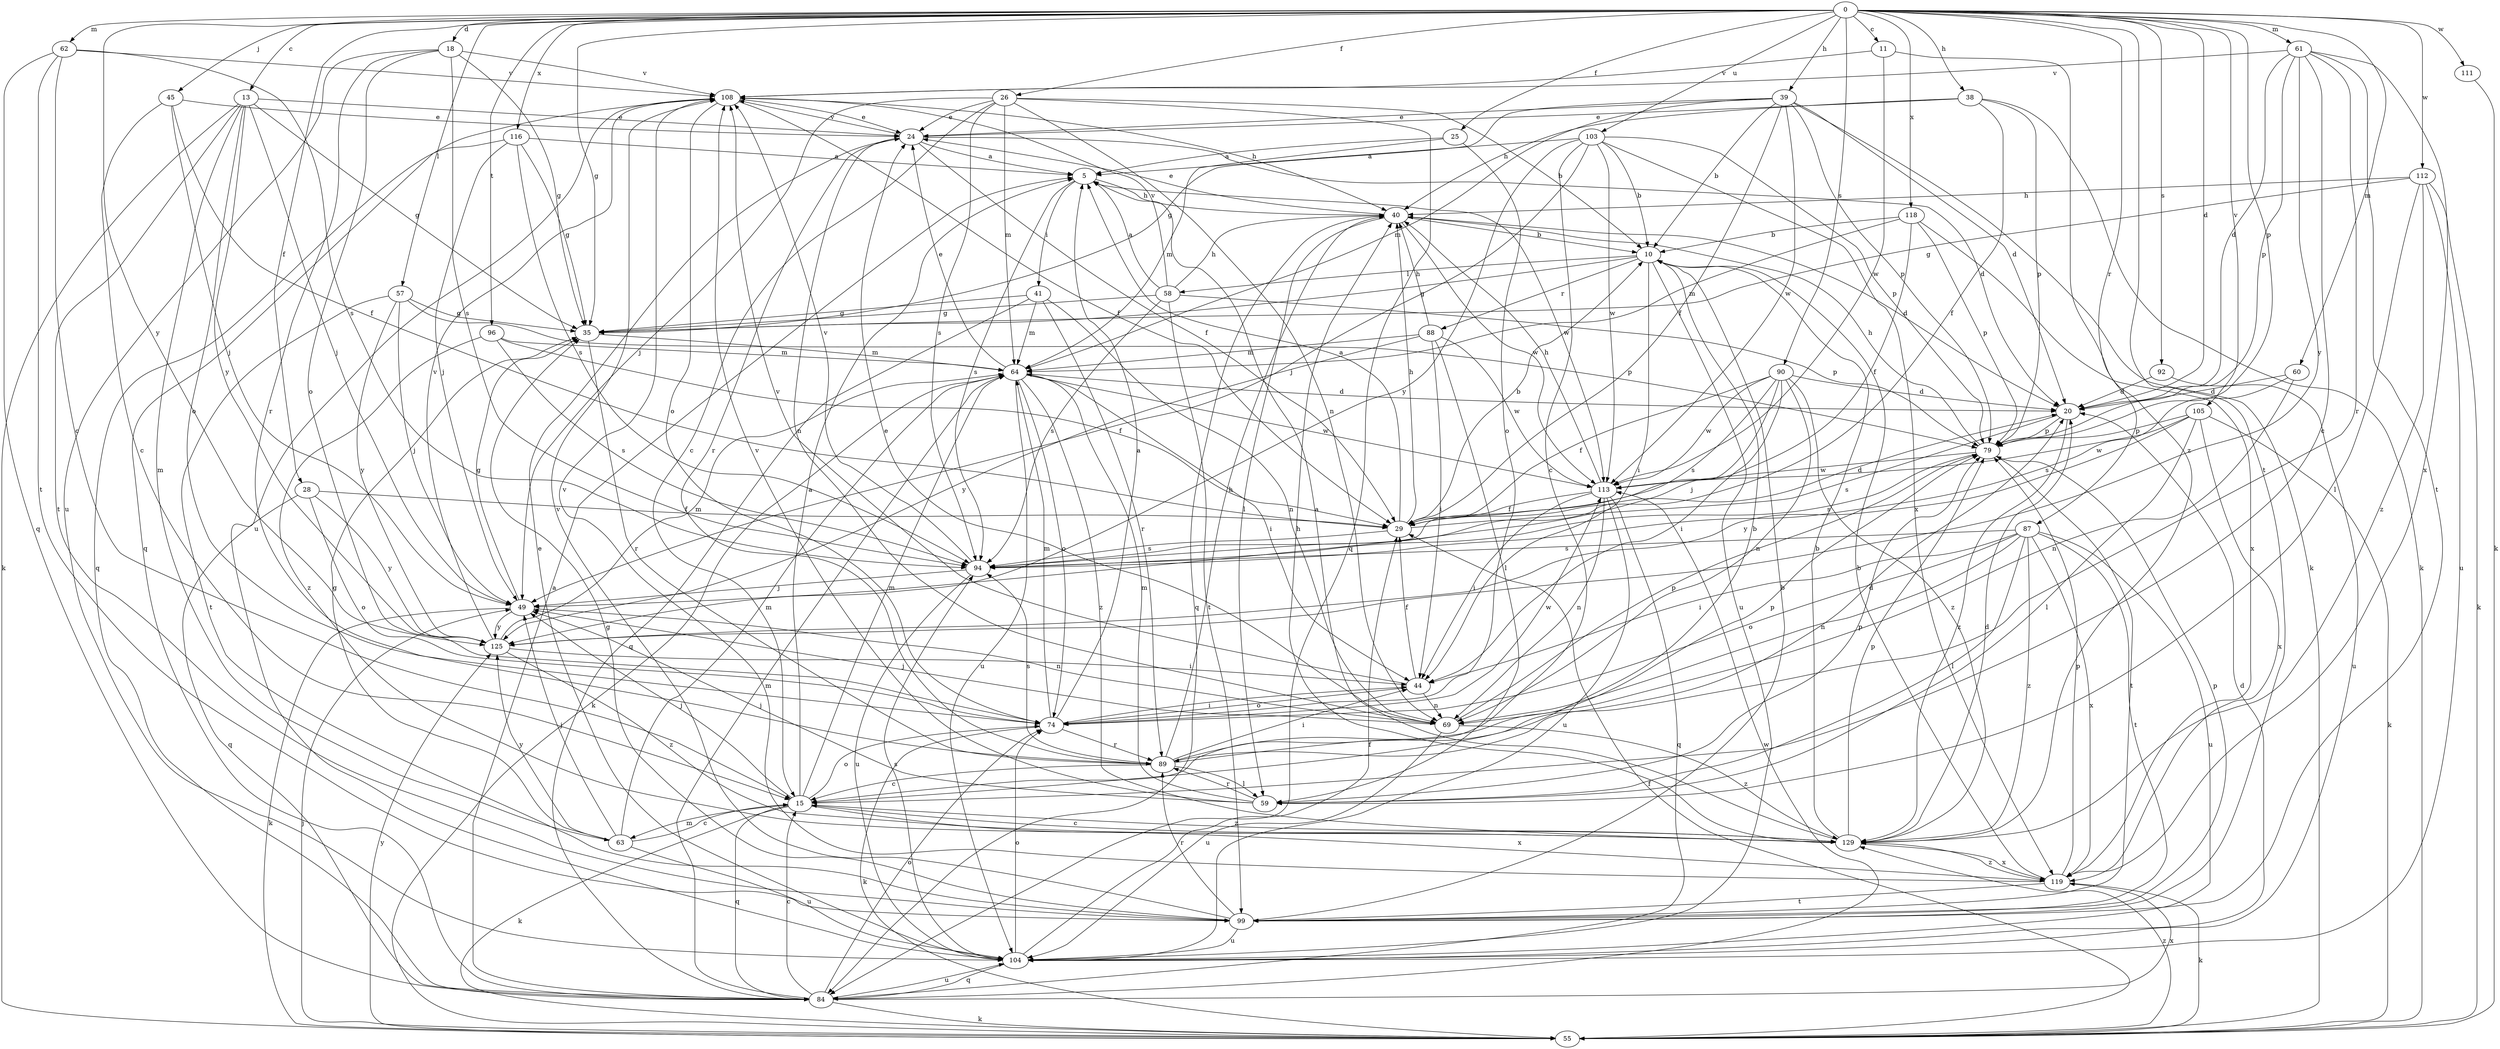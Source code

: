 strict digraph  {
0;
5;
10;
11;
13;
15;
18;
20;
24;
25;
26;
28;
29;
35;
38;
39;
40;
41;
44;
45;
49;
55;
57;
58;
59;
60;
61;
62;
63;
64;
69;
74;
79;
84;
87;
88;
89;
90;
92;
94;
96;
99;
103;
104;
105;
108;
111;
112;
113;
116;
118;
119;
125;
129;
0 -> 11  [label=c];
0 -> 13  [label=c];
0 -> 18  [label=d];
0 -> 20  [label=d];
0 -> 25  [label=f];
0 -> 26  [label=f];
0 -> 28  [label=f];
0 -> 35  [label=g];
0 -> 38  [label=h];
0 -> 39  [label=h];
0 -> 45  [label=j];
0 -> 57  [label=l];
0 -> 60  [label=m];
0 -> 61  [label=m];
0 -> 62  [label=m];
0 -> 79  [label=p];
0 -> 87  [label=r];
0 -> 90  [label=s];
0 -> 92  [label=s];
0 -> 96  [label=t];
0 -> 99  [label=t];
0 -> 103  [label=u];
0 -> 105  [label=v];
0 -> 111  [label=w];
0 -> 112  [label=w];
0 -> 116  [label=x];
0 -> 118  [label=x];
0 -> 125  [label=y];
5 -> 40  [label=h];
5 -> 41  [label=i];
5 -> 94  [label=s];
5 -> 113  [label=w];
10 -> 35  [label=g];
10 -> 44  [label=i];
10 -> 58  [label=l];
10 -> 88  [label=r];
10 -> 104  [label=u];
11 -> 108  [label=v];
11 -> 113  [label=w];
11 -> 129  [label=z];
13 -> 24  [label=e];
13 -> 35  [label=g];
13 -> 49  [label=j];
13 -> 55  [label=k];
13 -> 63  [label=m];
13 -> 74  [label=o];
13 -> 99  [label=t];
13 -> 125  [label=y];
15 -> 5  [label=a];
15 -> 10  [label=b];
15 -> 49  [label=j];
15 -> 55  [label=k];
15 -> 63  [label=m];
15 -> 64  [label=m];
15 -> 74  [label=o];
15 -> 84  [label=q];
15 -> 119  [label=x];
15 -> 129  [label=z];
18 -> 35  [label=g];
18 -> 74  [label=o];
18 -> 89  [label=r];
18 -> 94  [label=s];
18 -> 104  [label=u];
18 -> 108  [label=v];
20 -> 79  [label=p];
20 -> 94  [label=s];
20 -> 129  [label=z];
24 -> 5  [label=a];
24 -> 20  [label=d];
24 -> 29  [label=f];
24 -> 69  [label=n];
24 -> 89  [label=r];
24 -> 108  [label=v];
25 -> 5  [label=a];
25 -> 64  [label=m];
25 -> 74  [label=o];
26 -> 10  [label=b];
26 -> 15  [label=c];
26 -> 24  [label=e];
26 -> 49  [label=j];
26 -> 64  [label=m];
26 -> 69  [label=n];
26 -> 84  [label=q];
26 -> 94  [label=s];
28 -> 29  [label=f];
28 -> 74  [label=o];
28 -> 84  [label=q];
28 -> 125  [label=y];
29 -> 5  [label=a];
29 -> 10  [label=b];
29 -> 20  [label=d];
29 -> 40  [label=h];
29 -> 94  [label=s];
35 -> 64  [label=m];
35 -> 89  [label=r];
38 -> 24  [label=e];
38 -> 29  [label=f];
38 -> 40  [label=h];
38 -> 55  [label=k];
38 -> 79  [label=p];
39 -> 10  [label=b];
39 -> 20  [label=d];
39 -> 24  [label=e];
39 -> 29  [label=f];
39 -> 35  [label=g];
39 -> 55  [label=k];
39 -> 64  [label=m];
39 -> 79  [label=p];
39 -> 113  [label=w];
40 -> 10  [label=b];
40 -> 20  [label=d];
40 -> 24  [label=e];
40 -> 59  [label=l];
40 -> 84  [label=q];
40 -> 113  [label=w];
41 -> 35  [label=g];
41 -> 64  [label=m];
41 -> 69  [label=n];
41 -> 84  [label=q];
41 -> 89  [label=r];
44 -> 29  [label=f];
44 -> 69  [label=n];
44 -> 74  [label=o];
44 -> 108  [label=v];
45 -> 15  [label=c];
45 -> 24  [label=e];
45 -> 29  [label=f];
45 -> 49  [label=j];
49 -> 35  [label=g];
49 -> 55  [label=k];
49 -> 69  [label=n];
49 -> 125  [label=y];
55 -> 29  [label=f];
55 -> 49  [label=j];
55 -> 125  [label=y];
55 -> 129  [label=z];
57 -> 35  [label=g];
57 -> 49  [label=j];
57 -> 79  [label=p];
57 -> 99  [label=t];
57 -> 125  [label=y];
58 -> 5  [label=a];
58 -> 35  [label=g];
58 -> 40  [label=h];
58 -> 79  [label=p];
58 -> 94  [label=s];
58 -> 99  [label=t];
58 -> 108  [label=v];
59 -> 49  [label=j];
59 -> 64  [label=m];
59 -> 79  [label=p];
59 -> 89  [label=r];
59 -> 108  [label=v];
60 -> 20  [label=d];
60 -> 69  [label=n];
60 -> 94  [label=s];
61 -> 15  [label=c];
61 -> 20  [label=d];
61 -> 79  [label=p];
61 -> 89  [label=r];
61 -> 99  [label=t];
61 -> 108  [label=v];
61 -> 119  [label=x];
61 -> 125  [label=y];
62 -> 15  [label=c];
62 -> 84  [label=q];
62 -> 94  [label=s];
62 -> 99  [label=t];
62 -> 108  [label=v];
63 -> 15  [label=c];
63 -> 35  [label=g];
63 -> 49  [label=j];
63 -> 64  [label=m];
63 -> 104  [label=u];
63 -> 125  [label=y];
64 -> 20  [label=d];
64 -> 24  [label=e];
64 -> 44  [label=i];
64 -> 55  [label=k];
64 -> 74  [label=o];
64 -> 104  [label=u];
64 -> 113  [label=w];
64 -> 129  [label=z];
69 -> 24  [label=e];
69 -> 49  [label=j];
69 -> 79  [label=p];
69 -> 104  [label=u];
69 -> 129  [label=z];
74 -> 5  [label=a];
74 -> 44  [label=i];
74 -> 55  [label=k];
74 -> 64  [label=m];
74 -> 89  [label=r];
74 -> 113  [label=w];
79 -> 40  [label=h];
79 -> 94  [label=s];
79 -> 99  [label=t];
79 -> 113  [label=w];
84 -> 5  [label=a];
84 -> 15  [label=c];
84 -> 55  [label=k];
84 -> 64  [label=m];
84 -> 74  [label=o];
84 -> 104  [label=u];
84 -> 113  [label=w];
84 -> 119  [label=x];
87 -> 44  [label=i];
87 -> 59  [label=l];
87 -> 69  [label=n];
87 -> 74  [label=o];
87 -> 94  [label=s];
87 -> 99  [label=t];
87 -> 104  [label=u];
87 -> 119  [label=x];
87 -> 129  [label=z];
88 -> 40  [label=h];
88 -> 44  [label=i];
88 -> 59  [label=l];
88 -> 64  [label=m];
88 -> 113  [label=w];
88 -> 125  [label=y];
89 -> 15  [label=c];
89 -> 20  [label=d];
89 -> 40  [label=h];
89 -> 44  [label=i];
89 -> 59  [label=l];
89 -> 79  [label=p];
89 -> 94  [label=s];
90 -> 20  [label=d];
90 -> 29  [label=f];
90 -> 44  [label=i];
90 -> 49  [label=j];
90 -> 69  [label=n];
90 -> 94  [label=s];
90 -> 113  [label=w];
90 -> 129  [label=z];
92 -> 20  [label=d];
92 -> 104  [label=u];
94 -> 49  [label=j];
94 -> 104  [label=u];
94 -> 108  [label=v];
96 -> 29  [label=f];
96 -> 64  [label=m];
96 -> 94  [label=s];
96 -> 129  [label=z];
99 -> 10  [label=b];
99 -> 35  [label=g];
99 -> 79  [label=p];
99 -> 89  [label=r];
99 -> 104  [label=u];
99 -> 108  [label=v];
103 -> 5  [label=a];
103 -> 10  [label=b];
103 -> 15  [label=c];
103 -> 49  [label=j];
103 -> 79  [label=p];
103 -> 113  [label=w];
103 -> 119  [label=x];
103 -> 125  [label=y];
104 -> 20  [label=d];
104 -> 24  [label=e];
104 -> 29  [label=f];
104 -> 74  [label=o];
104 -> 84  [label=q];
104 -> 94  [label=s];
105 -> 55  [label=k];
105 -> 59  [label=l];
105 -> 79  [label=p];
105 -> 113  [label=w];
105 -> 119  [label=x];
105 -> 125  [label=y];
108 -> 24  [label=e];
108 -> 29  [label=f];
108 -> 40  [label=h];
108 -> 74  [label=o];
108 -> 84  [label=q];
108 -> 104  [label=u];
111 -> 55  [label=k];
112 -> 35  [label=g];
112 -> 40  [label=h];
112 -> 55  [label=k];
112 -> 59  [label=l];
112 -> 104  [label=u];
112 -> 129  [label=z];
113 -> 29  [label=f];
113 -> 40  [label=h];
113 -> 44  [label=i];
113 -> 69  [label=n];
113 -> 84  [label=q];
113 -> 104  [label=u];
116 -> 5  [label=a];
116 -> 35  [label=g];
116 -> 49  [label=j];
116 -> 84  [label=q];
116 -> 94  [label=s];
118 -> 10  [label=b];
118 -> 29  [label=f];
118 -> 64  [label=m];
118 -> 79  [label=p];
118 -> 119  [label=x];
119 -> 10  [label=b];
119 -> 55  [label=k];
119 -> 79  [label=p];
119 -> 99  [label=t];
119 -> 108  [label=v];
119 -> 129  [label=z];
125 -> 44  [label=i];
125 -> 64  [label=m];
125 -> 108  [label=v];
125 -> 129  [label=z];
129 -> 5  [label=a];
129 -> 10  [label=b];
129 -> 15  [label=c];
129 -> 20  [label=d];
129 -> 40  [label=h];
129 -> 79  [label=p];
129 -> 119  [label=x];
}
